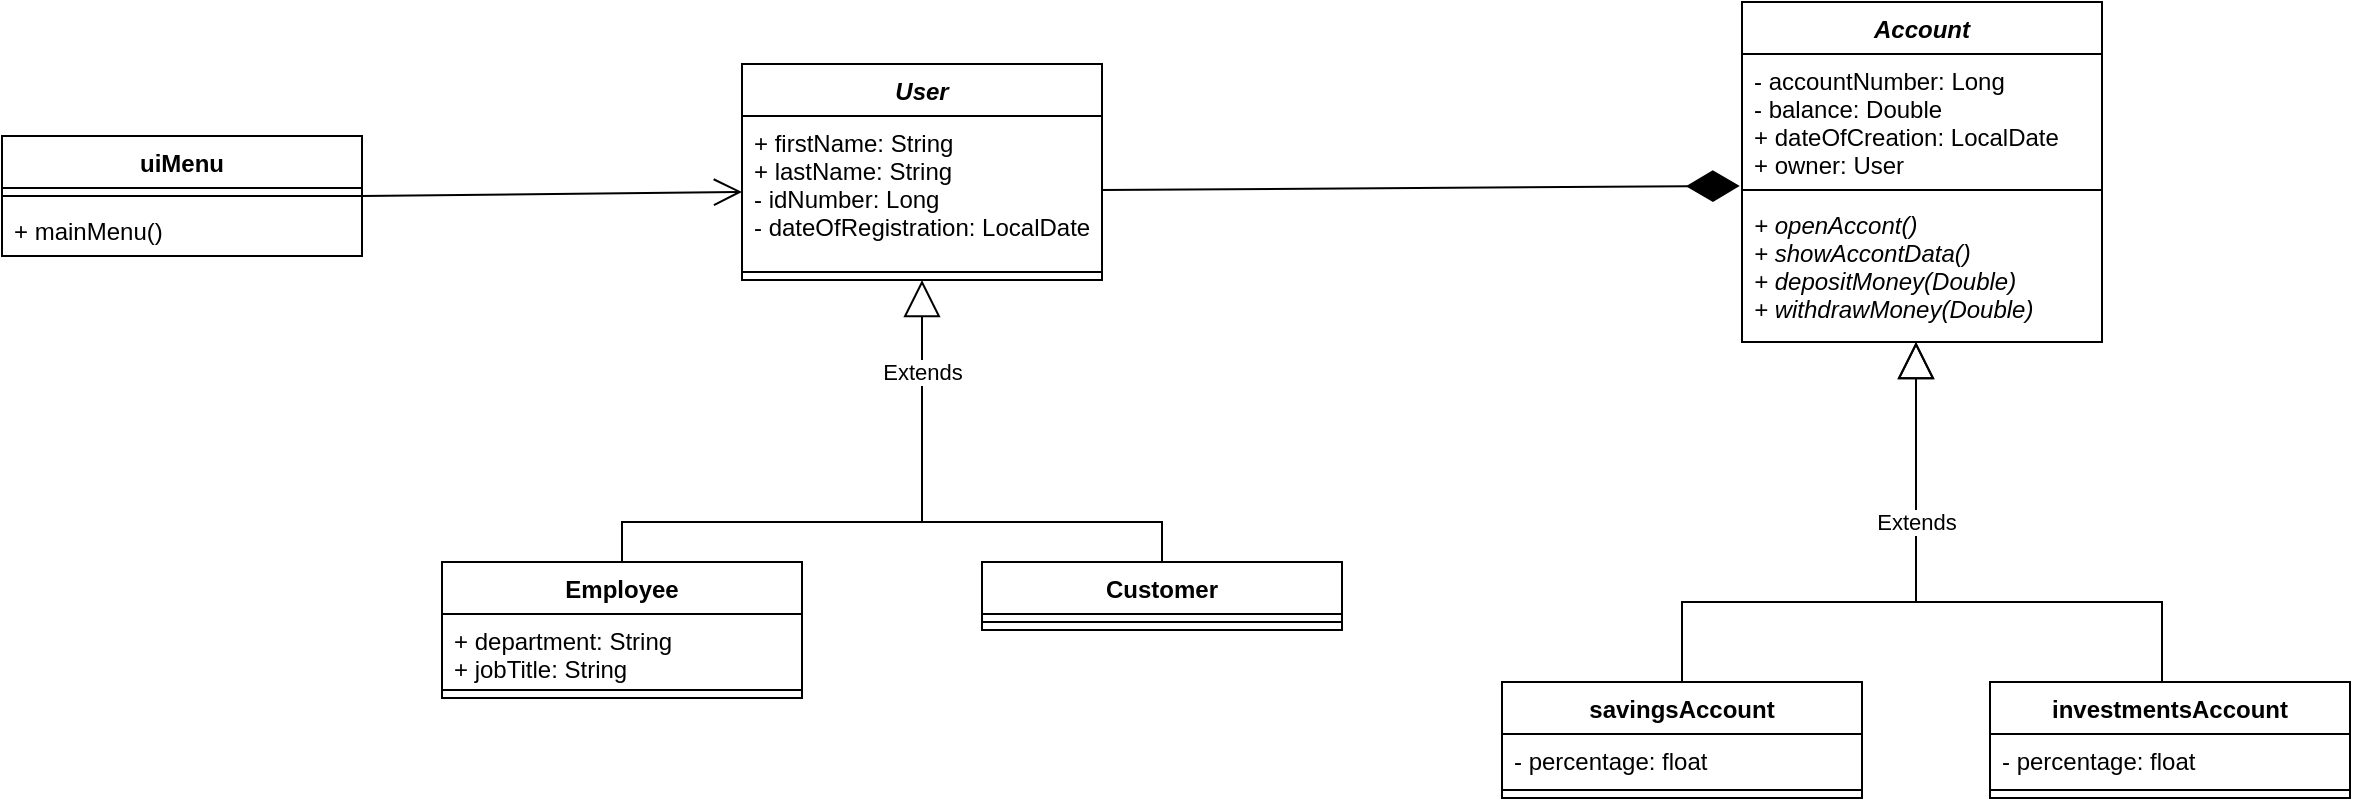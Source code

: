 <mxfile version="19.0.3" type="device"><diagram id="C5RBs43oDa-KdzZeNtuy" name="Page-1"><mxGraphModel dx="1695" dy="545" grid="1" gridSize="10" guides="1" tooltips="1" connect="1" arrows="1" fold="1" page="1" pageScale="1" pageWidth="827" pageHeight="1169" math="0" shadow="0"><root><mxCell id="WIyWlLk6GJQsqaUBKTNV-0"/><mxCell id="WIyWlLk6GJQsqaUBKTNV-1" parent="WIyWlLk6GJQsqaUBKTNV-0"/><mxCell id="JyuTFh09p6AN_5h6t5DV-0" value="User" style="swimlane;fontStyle=3;align=center;verticalAlign=top;childLayout=stackLayout;horizontal=1;startSize=26;horizontalStack=0;resizeParent=1;resizeParentMax=0;resizeLast=0;collapsible=1;marginBottom=0;" parent="WIyWlLk6GJQsqaUBKTNV-1" vertex="1"><mxGeometry x="-300" y="361" width="180" height="108" as="geometry"/></mxCell><mxCell id="JyuTFh09p6AN_5h6t5DV-1" value="+ firstName: String&#10;+ lastName: String&#10;- idNumber: Long&#10;- dateOfRegistration: LocalDate" style="text;strokeColor=none;fillColor=none;align=left;verticalAlign=top;spacingLeft=4;spacingRight=4;overflow=hidden;rotatable=0;points=[[0,0.5],[1,0.5]];portConstraint=eastwest;" parent="JyuTFh09p6AN_5h6t5DV-0" vertex="1"><mxGeometry y="26" width="180" height="74" as="geometry"/></mxCell><mxCell id="JyuTFh09p6AN_5h6t5DV-2" value="" style="line;strokeWidth=1;fillColor=none;align=left;verticalAlign=middle;spacingTop=-1;spacingLeft=3;spacingRight=3;rotatable=0;labelPosition=right;points=[];portConstraint=eastwest;" parent="JyuTFh09p6AN_5h6t5DV-0" vertex="1"><mxGeometry y="100" width="180" height="8" as="geometry"/></mxCell><mxCell id="JyuTFh09p6AN_5h6t5DV-4" value="Account" style="swimlane;fontStyle=3;align=center;verticalAlign=top;childLayout=stackLayout;horizontal=1;startSize=26;horizontalStack=0;resizeParent=1;resizeParentMax=0;resizeLast=0;collapsible=1;marginBottom=0;" parent="WIyWlLk6GJQsqaUBKTNV-1" vertex="1"><mxGeometry x="200" y="330" width="180" height="170" as="geometry"/></mxCell><mxCell id="JyuTFh09p6AN_5h6t5DV-5" value="- accountNumber: Long&#10;- balance: Double&#10;+ dateOfCreation: LocalDate&#10;+ owner: User" style="text;strokeColor=none;fillColor=none;align=left;verticalAlign=top;spacingLeft=4;spacingRight=4;overflow=hidden;rotatable=0;points=[[0,0.5],[1,0.5]];portConstraint=eastwest;" parent="JyuTFh09p6AN_5h6t5DV-4" vertex="1"><mxGeometry y="26" width="180" height="64" as="geometry"/></mxCell><mxCell id="JyuTFh09p6AN_5h6t5DV-6" value="" style="line;strokeWidth=1;fillColor=none;align=left;verticalAlign=middle;spacingTop=-1;spacingLeft=3;spacingRight=3;rotatable=0;labelPosition=right;points=[];portConstraint=eastwest;" parent="JyuTFh09p6AN_5h6t5DV-4" vertex="1"><mxGeometry y="90" width="180" height="8" as="geometry"/></mxCell><mxCell id="JyuTFh09p6AN_5h6t5DV-7" value="+ openAccont()&#10;+ showAccontData()&#10;+ depositMoney(Double)&#10;+ withdrawMoney(Double)" style="text;strokeColor=none;fillColor=none;align=left;verticalAlign=top;spacingLeft=4;spacingRight=4;overflow=hidden;rotatable=0;points=[[0,0.5],[1,0.5]];portConstraint=eastwest;fontStyle=2" parent="JyuTFh09p6AN_5h6t5DV-4" vertex="1"><mxGeometry y="98" width="180" height="72" as="geometry"/></mxCell><mxCell id="JyuTFh09p6AN_5h6t5DV-8" value="uiMenu" style="swimlane;fontStyle=1;align=center;verticalAlign=top;childLayout=stackLayout;horizontal=1;startSize=26;horizontalStack=0;resizeParent=1;resizeParentMax=0;resizeLast=0;collapsible=1;marginBottom=0;" parent="WIyWlLk6GJQsqaUBKTNV-1" vertex="1"><mxGeometry x="-670" y="397" width="180" height="60" as="geometry"/></mxCell><mxCell id="JyuTFh09p6AN_5h6t5DV-10" value="" style="line;strokeWidth=1;fillColor=none;align=left;verticalAlign=middle;spacingTop=-1;spacingLeft=3;spacingRight=3;rotatable=0;labelPosition=right;points=[];portConstraint=eastwest;" parent="JyuTFh09p6AN_5h6t5DV-8" vertex="1"><mxGeometry y="26" width="180" height="8" as="geometry"/></mxCell><mxCell id="JyuTFh09p6AN_5h6t5DV-11" value="+ mainMenu()" style="text;strokeColor=none;fillColor=none;align=left;verticalAlign=top;spacingLeft=4;spacingRight=4;overflow=hidden;rotatable=0;points=[[0,0.5],[1,0.5]];portConstraint=eastwest;" parent="JyuTFh09p6AN_5h6t5DV-8" vertex="1"><mxGeometry y="34" width="180" height="26" as="geometry"/></mxCell><mxCell id="JyuTFh09p6AN_5h6t5DV-12" value="savingsAccount" style="swimlane;fontStyle=1;align=center;verticalAlign=top;childLayout=stackLayout;horizontal=1;startSize=26;horizontalStack=0;resizeParent=1;resizeParentMax=0;resizeLast=0;collapsible=1;marginBottom=0;" parent="WIyWlLk6GJQsqaUBKTNV-1" vertex="1"><mxGeometry x="80" y="670" width="180" height="58" as="geometry"/></mxCell><mxCell id="JyuTFh09p6AN_5h6t5DV-13" value="- percentage: float" style="text;strokeColor=none;fillColor=none;align=left;verticalAlign=top;spacingLeft=4;spacingRight=4;overflow=hidden;rotatable=0;points=[[0,0.5],[1,0.5]];portConstraint=eastwest;" parent="JyuTFh09p6AN_5h6t5DV-12" vertex="1"><mxGeometry y="26" width="180" height="24" as="geometry"/></mxCell><mxCell id="JyuTFh09p6AN_5h6t5DV-14" value="" style="line;strokeWidth=1;fillColor=none;align=left;verticalAlign=middle;spacingTop=-1;spacingLeft=3;spacingRight=3;rotatable=0;labelPosition=right;points=[];portConstraint=eastwest;" parent="JyuTFh09p6AN_5h6t5DV-12" vertex="1"><mxGeometry y="50" width="180" height="8" as="geometry"/></mxCell><mxCell id="JyuTFh09p6AN_5h6t5DV-25" style="edgeStyle=orthogonalEdgeStyle;rounded=0;orthogonalLoop=1;jettySize=auto;html=1;endArrow=none;endFill=0;exitX=0.5;exitY=0;exitDx=0;exitDy=0;" parent="WIyWlLk6GJQsqaUBKTNV-1" source="JyuTFh09p6AN_5h6t5DV-16" edge="1"><mxGeometry relative="1" as="geometry"><mxPoint x="240" y="630" as="targetPoint"/><mxPoint x="440" y="660" as="sourcePoint"/><Array as="points"><mxPoint x="414" y="680"/><mxPoint x="410" y="680"/><mxPoint x="410" y="630"/></Array></mxGeometry></mxCell><mxCell id="JyuTFh09p6AN_5h6t5DV-16" value="investmentsAccount" style="swimlane;fontStyle=1;align=center;verticalAlign=top;childLayout=stackLayout;horizontal=1;startSize=26;horizontalStack=0;resizeParent=1;resizeParentMax=0;resizeLast=0;collapsible=1;marginBottom=0;" parent="WIyWlLk6GJQsqaUBKTNV-1" vertex="1"><mxGeometry x="324" y="670" width="180" height="58" as="geometry"/></mxCell><mxCell id="JyuTFh09p6AN_5h6t5DV-17" value="- percentage: float" style="text;strokeColor=none;fillColor=none;align=left;verticalAlign=top;spacingLeft=4;spacingRight=4;overflow=hidden;rotatable=0;points=[[0,0.5],[1,0.5]];portConstraint=eastwest;" parent="JyuTFh09p6AN_5h6t5DV-16" vertex="1"><mxGeometry y="26" width="180" height="24" as="geometry"/></mxCell><mxCell id="JyuTFh09p6AN_5h6t5DV-18" value="" style="line;strokeWidth=1;fillColor=none;align=left;verticalAlign=middle;spacingTop=-1;spacingLeft=3;spacingRight=3;rotatable=0;labelPosition=right;points=[];portConstraint=eastwest;" parent="JyuTFh09p6AN_5h6t5DV-16" vertex="1"><mxGeometry y="50" width="180" height="8" as="geometry"/></mxCell><mxCell id="JyuTFh09p6AN_5h6t5DV-20" value="Extends" style="endArrow=block;endSize=16;endFill=0;html=1;rounded=0;exitX=0.5;exitY=0;exitDx=0;exitDy=0;edgeStyle=orthogonalEdgeStyle;" parent="WIyWlLk6GJQsqaUBKTNV-1" source="JyuTFh09p6AN_5h6t5DV-12" target="JyuTFh09p6AN_5h6t5DV-7" edge="1"><mxGeometry x="0.373" width="160" relative="1" as="geometry"><mxPoint x="210" y="490" as="sourcePoint"/><mxPoint x="280" y="520" as="targetPoint"/><Array as="points"><mxPoint x="170" y="630"/><mxPoint x="287" y="630"/></Array><mxPoint as="offset"/></mxGeometry></mxCell><mxCell id="9UsftDw8BP7K2HeOexc0-0" value="" style="endArrow=diamondThin;endFill=1;endSize=24;html=1;rounded=0;entryX=-0.006;entryY=1.031;entryDx=0;entryDy=0;entryPerimeter=0;exitX=1;exitY=0.5;exitDx=0;exitDy=0;" edge="1" parent="WIyWlLk6GJQsqaUBKTNV-1" source="JyuTFh09p6AN_5h6t5DV-1" target="JyuTFh09p6AN_5h6t5DV-5"><mxGeometry width="160" relative="1" as="geometry"><mxPoint x="-10" y="410" as="sourcePoint"/><mxPoint x="190" y="280" as="targetPoint"/></mxGeometry></mxCell><mxCell id="9UsftDw8BP7K2HeOexc0-1" value="" style="endArrow=open;endFill=1;endSize=12;html=1;rounded=0;exitX=1;exitY=0.5;exitDx=0;exitDy=0;exitPerimeter=0;" edge="1" parent="WIyWlLk6GJQsqaUBKTNV-1" source="JyuTFh09p6AN_5h6t5DV-10" target="JyuTFh09p6AN_5h6t5DV-1"><mxGeometry width="160" relative="1" as="geometry"><mxPoint x="30" y="740" as="sourcePoint"/><mxPoint x="190" y="740" as="targetPoint"/></mxGeometry></mxCell><mxCell id="9UsftDw8BP7K2HeOexc0-2" value="Employee" style="swimlane;fontStyle=1;align=center;verticalAlign=top;childLayout=stackLayout;horizontal=1;startSize=26;horizontalStack=0;resizeParent=1;resizeParentMax=0;resizeLast=0;collapsible=1;marginBottom=0;" vertex="1" parent="WIyWlLk6GJQsqaUBKTNV-1"><mxGeometry x="-450" y="610" width="180" height="68" as="geometry"/></mxCell><mxCell id="9UsftDw8BP7K2HeOexc0-3" value="+ department: String&#10;+ jobTitle: String" style="text;strokeColor=none;fillColor=none;align=left;verticalAlign=top;spacingLeft=4;spacingRight=4;overflow=hidden;rotatable=0;points=[[0,0.5],[1,0.5]];portConstraint=eastwest;" vertex="1" parent="9UsftDw8BP7K2HeOexc0-2"><mxGeometry y="26" width="180" height="34" as="geometry"/></mxCell><mxCell id="9UsftDw8BP7K2HeOexc0-4" value="" style="line;strokeWidth=1;fillColor=none;align=left;verticalAlign=middle;spacingTop=-1;spacingLeft=3;spacingRight=3;rotatable=0;labelPosition=right;points=[];portConstraint=eastwest;" vertex="1" parent="9UsftDw8BP7K2HeOexc0-2"><mxGeometry y="60" width="180" height="8" as="geometry"/></mxCell><mxCell id="9UsftDw8BP7K2HeOexc0-18" style="edgeStyle=orthogonalEdgeStyle;rounded=0;orthogonalLoop=1;jettySize=auto;html=1;exitX=0.5;exitY=0;exitDx=0;exitDy=0;endArrow=none;endFill=0;" edge="1" parent="WIyWlLk6GJQsqaUBKTNV-1" source="9UsftDw8BP7K2HeOexc0-10"><mxGeometry relative="1" as="geometry"><mxPoint x="-210" y="560" as="targetPoint"/><Array as="points"><mxPoint x="-90" y="590"/><mxPoint x="-210" y="590"/></Array></mxGeometry></mxCell><mxCell id="9UsftDw8BP7K2HeOexc0-10" value="Customer" style="swimlane;fontStyle=1;align=center;verticalAlign=top;childLayout=stackLayout;horizontal=1;startSize=26;horizontalStack=0;resizeParent=1;resizeParentMax=0;resizeLast=0;collapsible=1;marginBottom=0;" vertex="1" parent="WIyWlLk6GJQsqaUBKTNV-1"><mxGeometry x="-180" y="610" width="180" height="34" as="geometry"/></mxCell><mxCell id="9UsftDw8BP7K2HeOexc0-12" value="" style="line;strokeWidth=1;fillColor=none;align=left;verticalAlign=middle;spacingTop=-1;spacingLeft=3;spacingRight=3;rotatable=0;labelPosition=right;points=[];portConstraint=eastwest;" vertex="1" parent="9UsftDw8BP7K2HeOexc0-10"><mxGeometry y="26" width="180" height="8" as="geometry"/></mxCell><mxCell id="9UsftDw8BP7K2HeOexc0-13" value="Extends" style="endArrow=block;endSize=16;endFill=0;html=1;rounded=0;exitX=0.5;exitY=0;exitDx=0;exitDy=0;edgeStyle=orthogonalEdgeStyle;" edge="1" parent="WIyWlLk6GJQsqaUBKTNV-1"><mxGeometry x="0.373" width="160" relative="1" as="geometry"><mxPoint x="170" y="670" as="sourcePoint"/><mxPoint x="287" y="500" as="targetPoint"/><Array as="points"><mxPoint x="170" y="630"/><mxPoint x="287" y="630"/></Array><mxPoint as="offset"/></mxGeometry></mxCell><mxCell id="9UsftDw8BP7K2HeOexc0-17" value="Extends" style="endArrow=block;endSize=16;endFill=0;html=1;rounded=0;entryX=0.5;entryY=1;entryDx=0;entryDy=0;" edge="1" parent="WIyWlLk6GJQsqaUBKTNV-1" target="JyuTFh09p6AN_5h6t5DV-0"><mxGeometry width="160" relative="1" as="geometry"><mxPoint x="-210" y="560" as="sourcePoint"/><mxPoint x="60" y="540" as="targetPoint"/></mxGeometry></mxCell><mxCell id="9UsftDw8BP7K2HeOexc0-20" style="edgeStyle=orthogonalEdgeStyle;rounded=0;orthogonalLoop=1;jettySize=auto;html=1;exitX=0.5;exitY=0;exitDx=0;exitDy=0;endArrow=none;endFill=0;" edge="1" parent="WIyWlLk6GJQsqaUBKTNV-1" source="9UsftDw8BP7K2HeOexc0-2"><mxGeometry relative="1" as="geometry"><mxPoint x="-210" y="570" as="targetPoint"/><mxPoint x="-80" y="620" as="sourcePoint"/><Array as="points"><mxPoint x="-360" y="590"/><mxPoint x="-210" y="590"/></Array></mxGeometry></mxCell></root></mxGraphModel></diagram></mxfile>